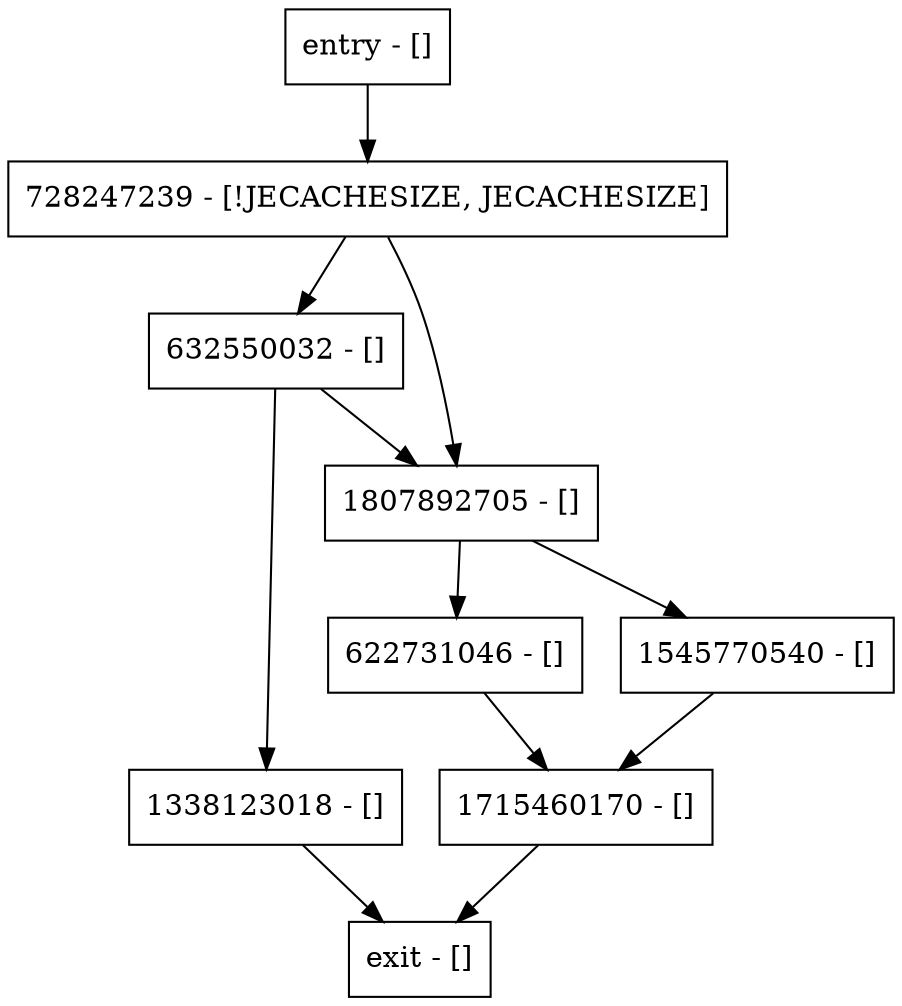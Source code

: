 digraph addBack {
node [shape=record];
entry [label="entry - []"];
exit [label="exit - []"];
632550032 [label="632550032 - []"];
622731046 [label="622731046 - []"];
1338123018 [label="1338123018 - []"];
728247239 [label="728247239 - [!JECACHESIZE, JECACHESIZE]"];
1715460170 [label="1715460170 - []"];
1807892705 [label="1807892705 - []"];
1545770540 [label="1545770540 - []"];
entry;
exit;
entry -> 728247239;
632550032 -> 1338123018;
632550032 -> 1807892705;
622731046 -> 1715460170;
1338123018 -> exit;
728247239 -> 632550032;
728247239 -> 1807892705;
1715460170 -> exit;
1807892705 -> 622731046;
1807892705 -> 1545770540;
1545770540 -> 1715460170;
}
